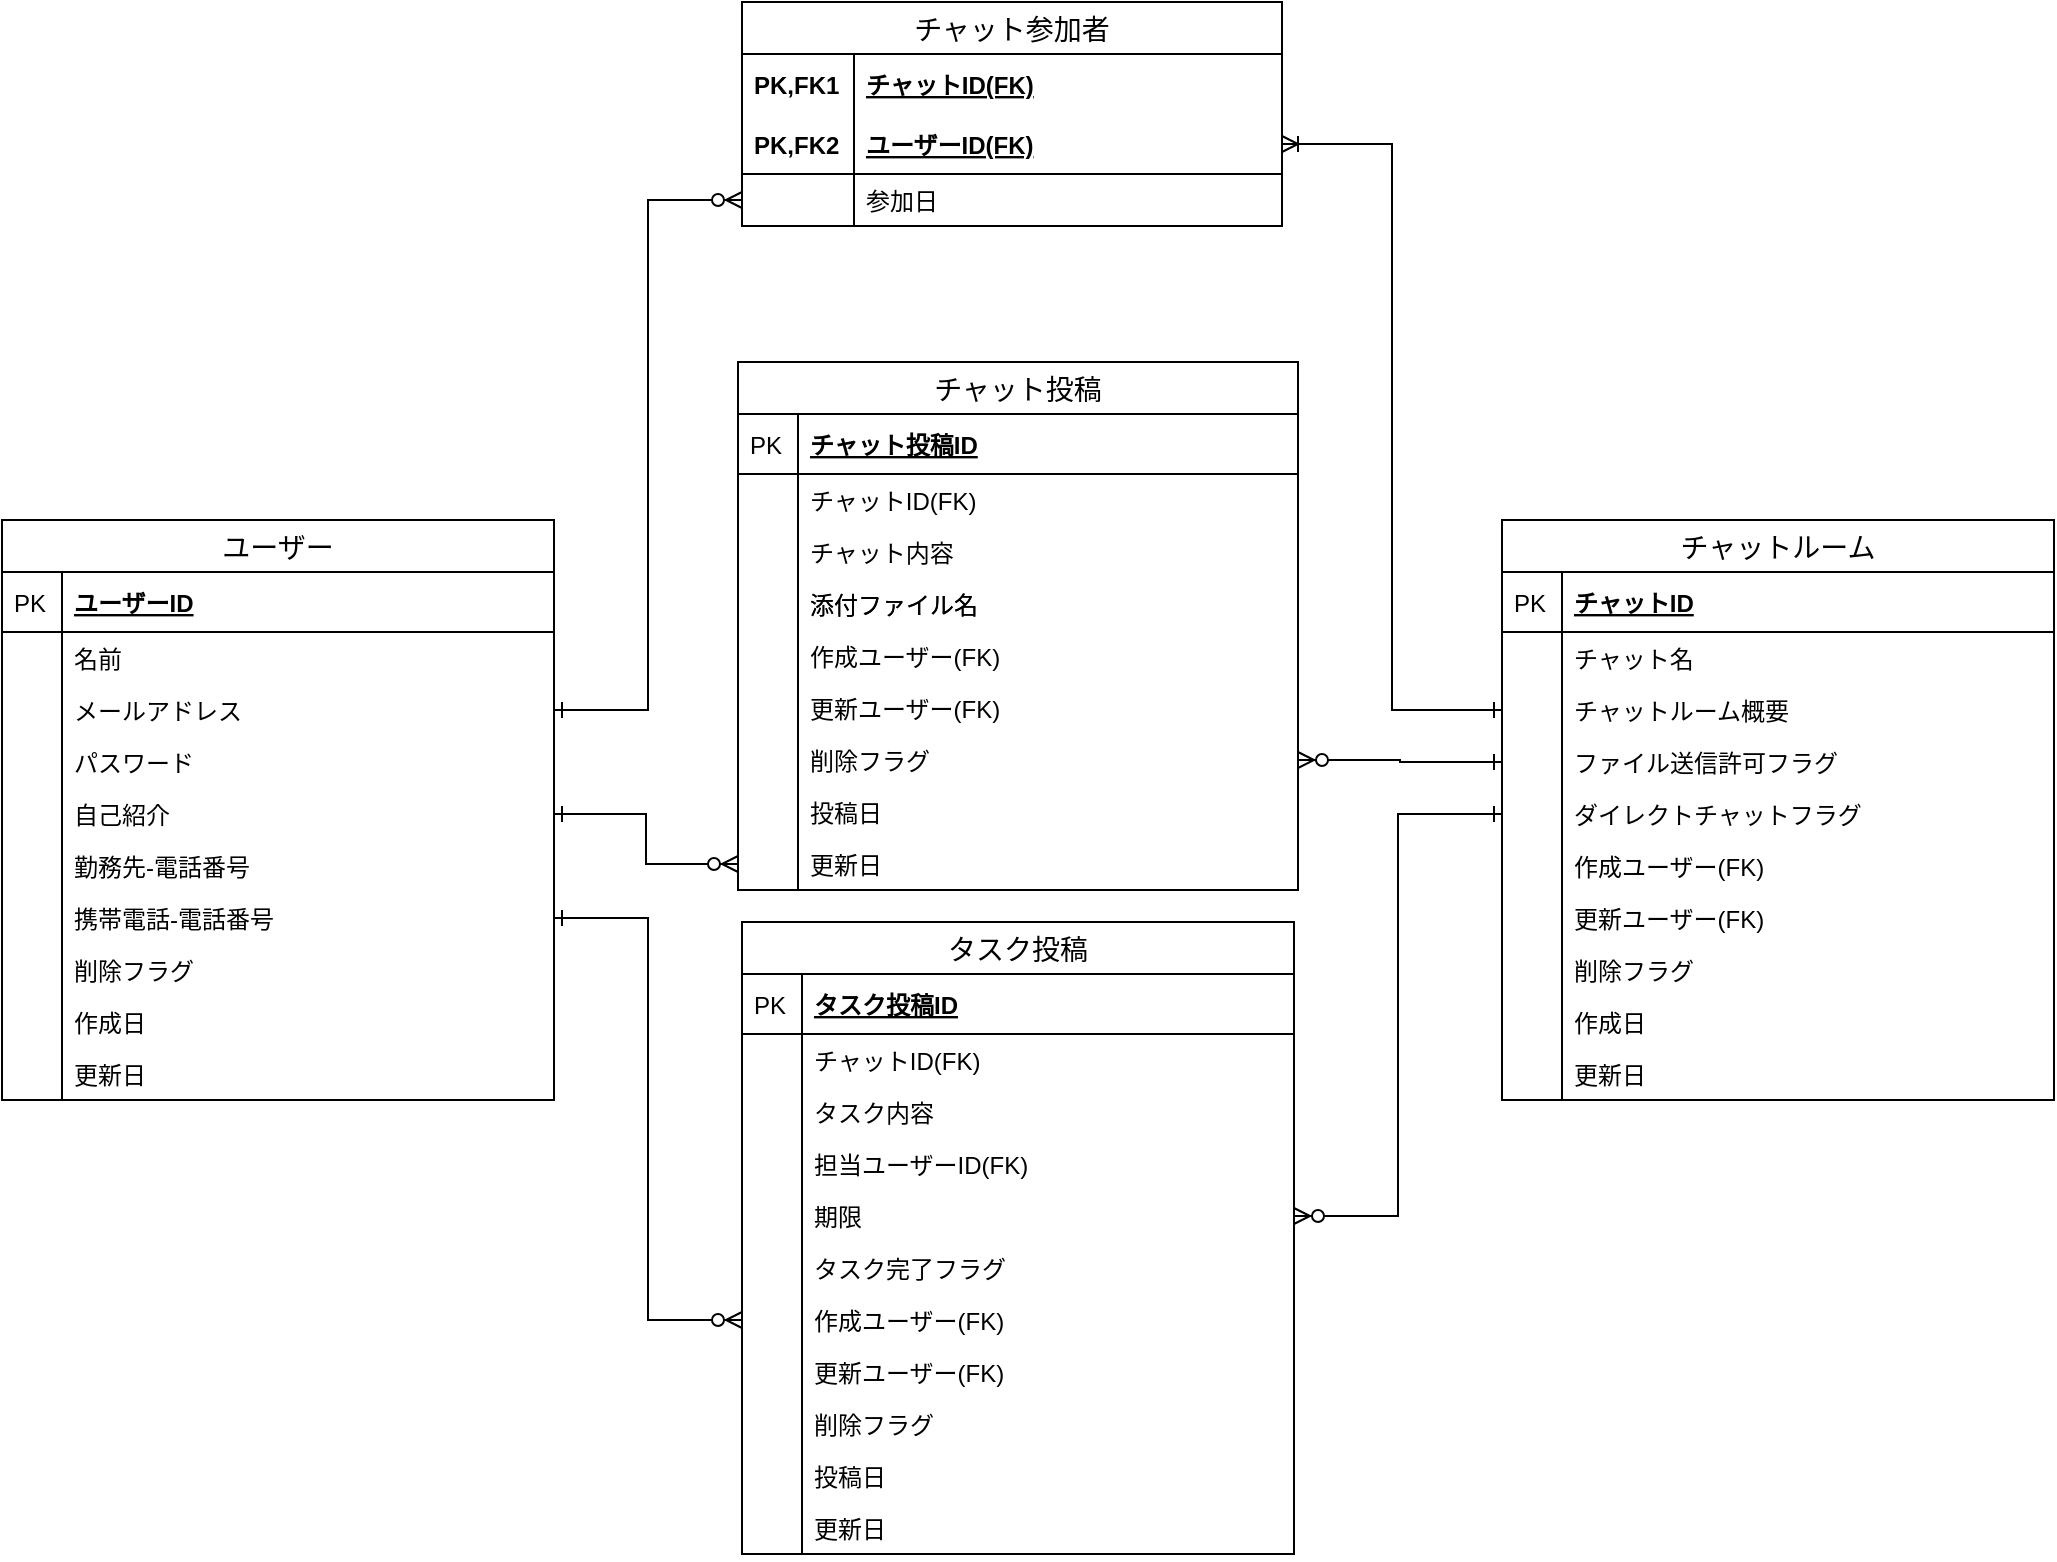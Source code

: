 <mxfile version="13.1.3">
    <diagram id="6hGFLwfOUW9BJ-s0fimq" name="Page-1">
        <mxGraphModel dx="760" dy="329" grid="1" gridSize="10" guides="1" tooltips="1" connect="1" arrows="1" fold="1" page="1" pageScale="1" pageWidth="1169" pageHeight="827" background="none" math="0" shadow="0">
            <root>
                <mxCell id="0"/>
                <mxCell id="1" style="" parent="0"/>
                <mxCell id="499" style="edgeStyle=orthogonalEdgeStyle;rounded=0;orthogonalLoop=1;jettySize=auto;html=1;exitX=0;exitY=0.5;exitDx=0;exitDy=0;entryX=1;entryY=0.5;entryDx=0;entryDy=0;startArrow=ERone;startFill=0;endArrow=ERzeroToMany;endFill=1;" edge="1" parent="1" source="443" target="428">
                    <mxGeometry relative="1" as="geometry"/>
                </mxCell>
                <mxCell id="361" value="名称未設定レイヤ" style="" parent="0"/>
                <mxCell id="362" value="ユーザー" style="swimlane;fontStyle=0;childLayout=stackLayout;horizontal=1;startSize=26;horizontalStack=0;resizeParent=1;resizeParentMax=0;resizeLast=0;collapsible=1;marginBottom=0;align=center;fontSize=14;" parent="361" vertex="1">
                    <mxGeometry x="70" y="269" width="276" height="290" as="geometry"/>
                </mxCell>
                <mxCell id="363" value="ユーザーID" style="shape=partialRectangle;top=0;left=0;right=0;bottom=1;align=left;verticalAlign=middle;fillColor=none;spacingLeft=34;spacingRight=4;overflow=hidden;rotatable=0;points=[[0,0.5],[1,0.5]];portConstraint=eastwest;dropTarget=0;fontStyle=5;fontSize=12;" parent="362" vertex="1">
                    <mxGeometry y="26" width="276" height="30" as="geometry"/>
                </mxCell>
                <mxCell id="364" value="PK" style="shape=partialRectangle;top=0;left=0;bottom=0;fillColor=none;align=left;verticalAlign=middle;spacingLeft=4;spacingRight=4;overflow=hidden;rotatable=0;points=[];portConstraint=eastwest;part=1;fontSize=12;" parent="363" vertex="1" connectable="0">
                    <mxGeometry width="30" height="30" as="geometry"/>
                </mxCell>
                <mxCell id="365" value="名前" style="shape=partialRectangle;top=0;left=0;right=0;bottom=0;align=left;verticalAlign=top;fillColor=none;spacingLeft=34;spacingRight=4;overflow=hidden;rotatable=0;points=[[0,0.5],[1,0.5]];portConstraint=eastwest;dropTarget=0;fontSize=12;" parent="362" vertex="1">
                    <mxGeometry y="56" width="276" height="26" as="geometry"/>
                </mxCell>
                <mxCell id="366" value="" style="shape=partialRectangle;top=0;left=0;bottom=0;fillColor=none;align=left;verticalAlign=top;spacingLeft=4;spacingRight=4;overflow=hidden;rotatable=0;points=[];portConstraint=eastwest;part=1;fontSize=12;" parent="365" vertex="1" connectable="0">
                    <mxGeometry width="30" height="26" as="geometry"/>
                </mxCell>
                <mxCell id="367" value="メールアドレス" style="shape=partialRectangle;top=0;left=0;right=0;bottom=0;align=left;verticalAlign=top;fillColor=none;spacingLeft=34;spacingRight=4;overflow=hidden;rotatable=0;points=[[0,0.5],[1,0.5]];portConstraint=eastwest;dropTarget=0;fontSize=12;" parent="362" vertex="1">
                    <mxGeometry y="82" width="276" height="26" as="geometry"/>
                </mxCell>
                <mxCell id="368" value="" style="shape=partialRectangle;top=0;left=0;bottom=0;fillColor=none;align=left;verticalAlign=top;spacingLeft=4;spacingRight=4;overflow=hidden;rotatable=0;points=[];portConstraint=eastwest;part=1;fontSize=12;" parent="367" vertex="1" connectable="0">
                    <mxGeometry width="30" height="26" as="geometry"/>
                </mxCell>
                <mxCell id="369" value="パスワード" style="shape=partialRectangle;top=0;left=0;right=0;bottom=0;align=left;verticalAlign=top;fillColor=none;spacingLeft=34;spacingRight=4;overflow=hidden;rotatable=0;points=[[0,0.5],[1,0.5]];portConstraint=eastwest;dropTarget=0;fontSize=12;" parent="362" vertex="1">
                    <mxGeometry y="108" width="276" height="26" as="geometry"/>
                </mxCell>
                <mxCell id="370" value="" style="shape=partialRectangle;top=0;left=0;bottom=0;fillColor=none;align=left;verticalAlign=top;spacingLeft=4;spacingRight=4;overflow=hidden;rotatable=0;points=[];portConstraint=eastwest;part=1;fontSize=12;" parent="369" vertex="1" connectable="0">
                    <mxGeometry width="30" height="26" as="geometry"/>
                </mxCell>
                <mxCell id="371" value="自己紹介" style="shape=partialRectangle;top=0;left=0;right=0;bottom=0;align=left;verticalAlign=top;fillColor=none;spacingLeft=34;spacingRight=4;overflow=hidden;rotatable=0;points=[[0,0.5],[1,0.5]];portConstraint=eastwest;dropTarget=0;fontSize=12;" parent="362" vertex="1">
                    <mxGeometry y="134" width="276" height="26" as="geometry"/>
                </mxCell>
                <mxCell id="372" value="" style="shape=partialRectangle;top=0;left=0;bottom=0;fillColor=none;align=left;verticalAlign=top;spacingLeft=4;spacingRight=4;overflow=hidden;rotatable=0;points=[];portConstraint=eastwest;part=1;fontSize=12;" parent="371" vertex="1" connectable="0">
                    <mxGeometry width="30" height="26" as="geometry"/>
                </mxCell>
                <mxCell id="373" value="勤務先-電話番号" style="shape=partialRectangle;top=0;left=0;right=0;bottom=0;align=left;verticalAlign=top;fillColor=none;spacingLeft=34;spacingRight=4;overflow=hidden;rotatable=0;points=[[0,0.5],[1,0.5]];portConstraint=eastwest;dropTarget=0;fontSize=12;" parent="362" vertex="1">
                    <mxGeometry y="160" width="276" height="26" as="geometry"/>
                </mxCell>
                <mxCell id="374" value="" style="shape=partialRectangle;top=0;left=0;bottom=0;fillColor=none;align=left;verticalAlign=top;spacingLeft=4;spacingRight=4;overflow=hidden;rotatable=0;points=[];portConstraint=eastwest;part=1;fontSize=12;" parent="373" vertex="1" connectable="0">
                    <mxGeometry width="30" height="26" as="geometry"/>
                </mxCell>
                <mxCell id="375" value="携帯電話-電話番号" style="shape=partialRectangle;top=0;left=0;right=0;bottom=0;align=left;verticalAlign=top;fillColor=none;spacingLeft=34;spacingRight=4;overflow=hidden;rotatable=0;points=[[0,0.5],[1,0.5]];portConstraint=eastwest;dropTarget=0;fontSize=12;" parent="362" vertex="1">
                    <mxGeometry y="186" width="276" height="26" as="geometry"/>
                </mxCell>
                <mxCell id="376" value="" style="shape=partialRectangle;top=0;left=0;bottom=0;fillColor=none;align=left;verticalAlign=top;spacingLeft=4;spacingRight=4;overflow=hidden;rotatable=0;points=[];portConstraint=eastwest;part=1;fontSize=12;" parent="375" vertex="1" connectable="0">
                    <mxGeometry width="30" height="26" as="geometry"/>
                </mxCell>
                <mxCell id="377" value="削除フラグ" style="shape=partialRectangle;top=0;left=0;right=0;bottom=0;align=left;verticalAlign=top;fillColor=none;spacingLeft=34;spacingRight=4;overflow=hidden;rotatable=0;points=[[0,0.5],[1,0.5]];portConstraint=eastwest;dropTarget=0;fontSize=12;" parent="362" vertex="1">
                    <mxGeometry y="212" width="276" height="26" as="geometry"/>
                </mxCell>
                <mxCell id="378" value="" style="shape=partialRectangle;top=0;left=0;bottom=0;fillColor=none;align=left;verticalAlign=top;spacingLeft=4;spacingRight=4;overflow=hidden;rotatable=0;points=[];portConstraint=eastwest;part=1;fontSize=12;" parent="377" vertex="1" connectable="0">
                    <mxGeometry width="30" height="26" as="geometry"/>
                </mxCell>
                <mxCell id="379" value="作成日" style="shape=partialRectangle;top=0;left=0;right=0;bottom=0;align=left;verticalAlign=top;fillColor=none;spacingLeft=34;spacingRight=4;overflow=hidden;rotatable=0;points=[[0,0.5],[1,0.5]];portConstraint=eastwest;dropTarget=0;fontSize=12;" parent="362" vertex="1">
                    <mxGeometry y="238" width="276" height="26" as="geometry"/>
                </mxCell>
                <mxCell id="380" value="" style="shape=partialRectangle;top=0;left=0;bottom=0;fillColor=none;align=left;verticalAlign=top;spacingLeft=4;spacingRight=4;overflow=hidden;rotatable=0;points=[];portConstraint=eastwest;part=1;fontSize=12;" parent="379" vertex="1" connectable="0">
                    <mxGeometry width="30" height="26" as="geometry"/>
                </mxCell>
                <mxCell id="381" value="更新日" style="shape=partialRectangle;top=0;left=0;right=0;bottom=0;align=left;verticalAlign=top;fillColor=none;spacingLeft=34;spacingRight=4;overflow=hidden;rotatable=0;points=[[0,0.5],[1,0.5]];portConstraint=eastwest;dropTarget=0;fontSize=12;" parent="362" vertex="1">
                    <mxGeometry y="264" width="276" height="26" as="geometry"/>
                </mxCell>
                <mxCell id="382" value="" style="shape=partialRectangle;top=0;left=0;bottom=0;fillColor=none;align=left;verticalAlign=top;spacingLeft=4;spacingRight=4;overflow=hidden;rotatable=0;points=[];portConstraint=eastwest;part=1;fontSize=12;" parent="381" vertex="1" connectable="0">
                    <mxGeometry width="30" height="26" as="geometry"/>
                </mxCell>
                <mxCell id="436" value="チャットルーム" style="swimlane;fontStyle=0;childLayout=stackLayout;horizontal=1;startSize=26;horizontalStack=0;resizeParent=1;resizeParentMax=0;resizeLast=0;collapsible=1;marginBottom=0;align=center;fontSize=14;" parent="361" vertex="1">
                    <mxGeometry x="820" y="269" width="276" height="290" as="geometry"/>
                </mxCell>
                <mxCell id="437" value="チャットID" style="shape=partialRectangle;top=0;left=0;right=0;bottom=1;align=left;verticalAlign=middle;fillColor=none;spacingLeft=34;spacingRight=4;overflow=hidden;rotatable=0;points=[[0,0.5],[1,0.5]];portConstraint=eastwest;dropTarget=0;fontStyle=5;fontSize=12;" parent="436" vertex="1">
                    <mxGeometry y="26" width="276" height="30" as="geometry"/>
                </mxCell>
                <mxCell id="438" value="PK" style="shape=partialRectangle;top=0;left=0;bottom=0;fillColor=none;align=left;verticalAlign=middle;spacingLeft=4;spacingRight=4;overflow=hidden;rotatable=0;points=[];portConstraint=eastwest;part=1;fontSize=12;" parent="437" vertex="1" connectable="0">
                    <mxGeometry width="30" height="30" as="geometry"/>
                </mxCell>
                <mxCell id="439" value="チャット名" style="shape=partialRectangle;top=0;left=0;right=0;bottom=0;align=left;verticalAlign=top;fillColor=none;spacingLeft=34;spacingRight=4;overflow=hidden;rotatable=0;points=[[0,0.5],[1,0.5]];portConstraint=eastwest;dropTarget=0;fontSize=12;" parent="436" vertex="1">
                    <mxGeometry y="56" width="276" height="26" as="geometry"/>
                </mxCell>
                <mxCell id="440" value="" style="shape=partialRectangle;top=0;left=0;bottom=0;fillColor=none;align=left;verticalAlign=top;spacingLeft=4;spacingRight=4;overflow=hidden;rotatable=0;points=[];portConstraint=eastwest;part=1;fontSize=12;" parent="439" vertex="1" connectable="0">
                    <mxGeometry width="30" height="26" as="geometry"/>
                </mxCell>
                <mxCell id="441" value="チャットルーム概要" style="shape=partialRectangle;top=0;left=0;right=0;bottom=0;align=left;verticalAlign=top;fillColor=none;spacingLeft=34;spacingRight=4;overflow=hidden;rotatable=0;points=[[0,0.5],[1,0.5]];portConstraint=eastwest;dropTarget=0;fontSize=12;" parent="436" vertex="1">
                    <mxGeometry y="82" width="276" height="26" as="geometry"/>
                </mxCell>
                <mxCell id="442" value="" style="shape=partialRectangle;top=0;left=0;bottom=0;fillColor=none;align=left;verticalAlign=top;spacingLeft=4;spacingRight=4;overflow=hidden;rotatable=0;points=[];portConstraint=eastwest;part=1;fontSize=12;" parent="441" vertex="1" connectable="0">
                    <mxGeometry width="30" height="26" as="geometry"/>
                </mxCell>
                <mxCell id="443" value="ファイル送信許可フラグ" style="shape=partialRectangle;top=0;left=0;right=0;bottom=0;align=left;verticalAlign=top;fillColor=none;spacingLeft=34;spacingRight=4;overflow=hidden;rotatable=0;points=[[0,0.5],[1,0.5]];portConstraint=eastwest;dropTarget=0;fontSize=12;" parent="436" vertex="1">
                    <mxGeometry y="108" width="276" height="26" as="geometry"/>
                </mxCell>
                <mxCell id="444" value="" style="shape=partialRectangle;top=0;left=0;bottom=0;fillColor=none;align=left;verticalAlign=top;spacingLeft=4;spacingRight=4;overflow=hidden;rotatable=0;points=[];portConstraint=eastwest;part=1;fontSize=12;" parent="443" vertex="1" connectable="0">
                    <mxGeometry width="30" height="26" as="geometry"/>
                </mxCell>
                <mxCell id="445" value="ダイレクトチャットフラグ" style="shape=partialRectangle;top=0;left=0;right=0;bottom=0;align=left;verticalAlign=top;fillColor=none;spacingLeft=34;spacingRight=4;overflow=hidden;rotatable=0;points=[[0,0.5],[1,0.5]];portConstraint=eastwest;dropTarget=0;fontSize=12;" parent="436" vertex="1">
                    <mxGeometry y="134" width="276" height="26" as="geometry"/>
                </mxCell>
                <mxCell id="446" value="" style="shape=partialRectangle;top=0;left=0;bottom=0;fillColor=none;align=left;verticalAlign=top;spacingLeft=4;spacingRight=4;overflow=hidden;rotatable=0;points=[];portConstraint=eastwest;part=1;fontSize=12;" parent="445" vertex="1" connectable="0">
                    <mxGeometry width="30" height="26" as="geometry"/>
                </mxCell>
                <mxCell id="447" value="作成ユーザー(FK)" style="shape=partialRectangle;top=0;left=0;right=0;bottom=0;align=left;verticalAlign=top;fillColor=none;spacingLeft=34;spacingRight=4;overflow=hidden;rotatable=0;points=[[0,0.5],[1,0.5]];portConstraint=eastwest;dropTarget=0;fontSize=12;" parent="436" vertex="1">
                    <mxGeometry y="160" width="276" height="26" as="geometry"/>
                </mxCell>
                <mxCell id="448" value="" style="shape=partialRectangle;top=0;left=0;bottom=0;fillColor=none;align=left;verticalAlign=top;spacingLeft=4;spacingRight=4;overflow=hidden;rotatable=0;points=[];portConstraint=eastwest;part=1;fontSize=12;" parent="447" vertex="1" connectable="0">
                    <mxGeometry width="30" height="26" as="geometry"/>
                </mxCell>
                <mxCell id="451" value="更新ユーザー(FK)" style="shape=partialRectangle;top=0;left=0;right=0;bottom=0;align=left;verticalAlign=top;fillColor=none;spacingLeft=34;spacingRight=4;overflow=hidden;rotatable=0;points=[[0,0.5],[1,0.5]];portConstraint=eastwest;dropTarget=0;fontSize=12;" parent="436" vertex="1">
                    <mxGeometry y="186" width="276" height="26" as="geometry"/>
                </mxCell>
                <mxCell id="452" value="" style="shape=partialRectangle;top=0;left=0;bottom=0;fillColor=none;align=left;verticalAlign=top;spacingLeft=4;spacingRight=4;overflow=hidden;rotatable=0;points=[];portConstraint=eastwest;part=1;fontSize=12;" parent="451" vertex="1" connectable="0">
                    <mxGeometry width="30" height="26" as="geometry"/>
                </mxCell>
                <mxCell id="453" value="削除フラグ" style="shape=partialRectangle;top=0;left=0;right=0;bottom=0;align=left;verticalAlign=top;fillColor=none;spacingLeft=34;spacingRight=4;overflow=hidden;rotatable=0;points=[[0,0.5],[1,0.5]];portConstraint=eastwest;dropTarget=0;fontSize=12;" parent="436" vertex="1">
                    <mxGeometry y="212" width="276" height="26" as="geometry"/>
                </mxCell>
                <mxCell id="454" value="" style="shape=partialRectangle;top=0;left=0;bottom=0;fillColor=none;align=left;verticalAlign=top;spacingLeft=4;spacingRight=4;overflow=hidden;rotatable=0;points=[];portConstraint=eastwest;part=1;fontSize=12;" parent="453" vertex="1" connectable="0">
                    <mxGeometry width="30" height="26" as="geometry"/>
                </mxCell>
                <mxCell id="455" value="作成日" style="shape=partialRectangle;top=0;left=0;right=0;bottom=0;align=left;verticalAlign=top;fillColor=none;spacingLeft=34;spacingRight=4;overflow=hidden;rotatable=0;points=[[0,0.5],[1,0.5]];portConstraint=eastwest;dropTarget=0;fontSize=12;" parent="436" vertex="1">
                    <mxGeometry y="238" width="276" height="26" as="geometry"/>
                </mxCell>
                <mxCell id="456" value="" style="shape=partialRectangle;top=0;left=0;bottom=0;fillColor=none;align=left;verticalAlign=top;spacingLeft=4;spacingRight=4;overflow=hidden;rotatable=0;points=[];portConstraint=eastwest;part=1;fontSize=12;" parent="455" vertex="1" connectable="0">
                    <mxGeometry width="30" height="26" as="geometry"/>
                </mxCell>
                <mxCell id="457" value="更新日" style="shape=partialRectangle;top=0;left=0;right=0;bottom=0;align=left;verticalAlign=top;fillColor=none;spacingLeft=34;spacingRight=4;overflow=hidden;rotatable=0;points=[[0,0.5],[1,0.5]];portConstraint=eastwest;dropTarget=0;fontSize=12;" parent="436" vertex="1">
                    <mxGeometry y="264" width="276" height="26" as="geometry"/>
                </mxCell>
                <mxCell id="458" value="" style="shape=partialRectangle;top=0;left=0;bottom=0;fillColor=none;align=left;verticalAlign=top;spacingLeft=4;spacingRight=4;overflow=hidden;rotatable=0;points=[];portConstraint=eastwest;part=1;fontSize=12;" parent="457" vertex="1" connectable="0">
                    <mxGeometry width="30" height="26" as="geometry"/>
                </mxCell>
                <mxCell id="417" value="チャット投稿" style="swimlane;fontStyle=0;childLayout=stackLayout;horizontal=1;startSize=26;horizontalStack=0;resizeParent=1;resizeParentMax=0;resizeLast=0;collapsible=1;marginBottom=0;align=center;fontSize=14;" parent="361" vertex="1">
                    <mxGeometry x="438" y="190" width="280" height="264" as="geometry"/>
                </mxCell>
                <mxCell id="418" value="チャット投稿ID" style="shape=partialRectangle;top=0;left=0;right=0;bottom=1;align=left;verticalAlign=middle;fillColor=none;spacingLeft=34;spacingRight=4;overflow=hidden;rotatable=0;points=[[0,0.5],[1,0.5]];portConstraint=eastwest;dropTarget=0;fontStyle=5;fontSize=12;" parent="417" vertex="1">
                    <mxGeometry y="26" width="280" height="30" as="geometry"/>
                </mxCell>
                <mxCell id="419" value="PK" style="shape=partialRectangle;top=0;left=0;bottom=0;fillColor=none;align=left;verticalAlign=middle;spacingLeft=4;spacingRight=4;overflow=hidden;rotatable=0;points=[];portConstraint=eastwest;part=1;fontSize=12;" parent="418" vertex="1" connectable="0">
                    <mxGeometry width="30" height="30" as="geometry"/>
                </mxCell>
                <mxCell id="420" value="チャットID(FK)" style="shape=partialRectangle;top=0;left=0;right=0;bottom=0;align=left;verticalAlign=top;fillColor=none;spacingLeft=34;spacingRight=4;overflow=hidden;rotatable=0;points=[[0,0.5],[1,0.5]];portConstraint=eastwest;dropTarget=0;fontSize=12;" parent="417" vertex="1">
                    <mxGeometry y="56" width="280" height="26" as="geometry"/>
                </mxCell>
                <mxCell id="421" value="" style="shape=partialRectangle;top=0;left=0;bottom=0;fillColor=none;align=left;verticalAlign=top;spacingLeft=4;spacingRight=4;overflow=hidden;rotatable=0;points=[];portConstraint=eastwest;part=1;fontSize=12;" parent="420" vertex="1" connectable="0">
                    <mxGeometry width="30" height="26" as="geometry"/>
                </mxCell>
                <mxCell id="422" value="チャット内容" style="shape=partialRectangle;top=0;left=0;right=0;bottom=0;align=left;verticalAlign=top;fillColor=none;spacingLeft=34;spacingRight=4;overflow=hidden;rotatable=0;points=[[0,0.5],[1,0.5]];portConstraint=eastwest;dropTarget=0;fontSize=12;" parent="417" vertex="1">
                    <mxGeometry y="82" width="280" height="26" as="geometry"/>
                </mxCell>
                <mxCell id="423" value="" style="shape=partialRectangle;top=0;left=0;bottom=0;fillColor=none;align=left;verticalAlign=top;spacingLeft=4;spacingRight=4;overflow=hidden;rotatable=0;points=[];portConstraint=eastwest;part=1;fontSize=12;" parent="422" vertex="1" connectable="0">
                    <mxGeometry width="30" height="26" as="geometry"/>
                </mxCell>
                <mxCell id="500" value="添付ファイル名" style="shape=partialRectangle;top=0;left=0;right=0;bottom=0;align=left;verticalAlign=top;fillColor=none;spacingLeft=34;spacingRight=4;overflow=hidden;rotatable=0;points=[[0,0.5],[1,0.5]];portConstraint=eastwest;dropTarget=0;fontSize=12;" vertex="1" parent="417">
                    <mxGeometry y="108" width="280" height="26" as="geometry"/>
                </mxCell>
                <mxCell id="501" value="" style="shape=partialRectangle;top=0;left=0;bottom=0;fillColor=none;align=left;verticalAlign=top;spacingLeft=4;spacingRight=4;overflow=hidden;rotatable=0;points=[];portConstraint=eastwest;part=1;fontSize=12;" vertex="1" connectable="0" parent="500">
                    <mxGeometry width="30" height="26" as="geometry"/>
                </mxCell>
                <mxCell id="481" value="添付ファイル名" style="shape=partialRectangle;top=0;left=0;right=0;bottom=0;align=left;verticalAlign=top;fillColor=none;spacingLeft=34;spacingRight=4;overflow=hidden;rotatable=0;points=[[0,0.5],[1,0.5]];portConstraint=eastwest;dropTarget=0;fontSize=12;" vertex="1" parent="417">
                    <mxGeometry y="108" width="280" height="26" as="geometry"/>
                </mxCell>
                <mxCell id="482" value="" style="shape=partialRectangle;top=0;left=0;bottom=0;fillColor=none;align=left;verticalAlign=top;spacingLeft=4;spacingRight=4;overflow=hidden;rotatable=0;points=[];portConstraint=eastwest;part=1;fontSize=12;" connectable="0" vertex="1" parent="481">
                    <mxGeometry width="30" height="26" as="geometry"/>
                </mxCell>
                <mxCell id="424" value="作成ユーザー(FK)" style="shape=partialRectangle;top=0;left=0;right=0;bottom=0;align=left;verticalAlign=top;fillColor=none;spacingLeft=34;spacingRight=4;overflow=hidden;rotatable=0;points=[[0,0.5],[1,0.5]];portConstraint=eastwest;dropTarget=0;fontSize=12;" parent="417" vertex="1">
                    <mxGeometry y="134" width="280" height="26" as="geometry"/>
                </mxCell>
                <mxCell id="425" value="" style="shape=partialRectangle;top=0;left=0;bottom=0;fillColor=none;align=left;verticalAlign=top;spacingLeft=4;spacingRight=4;overflow=hidden;rotatable=0;points=[];portConstraint=eastwest;part=1;fontSize=12;" parent="424" vertex="1" connectable="0">
                    <mxGeometry width="30" height="26" as="geometry"/>
                </mxCell>
                <mxCell id="426" value="更新ユーザー(FK)" style="shape=partialRectangle;top=0;left=0;right=0;bottom=0;align=left;verticalAlign=top;fillColor=none;spacingLeft=34;spacingRight=4;overflow=hidden;rotatable=0;points=[[0,0.5],[1,0.5]];portConstraint=eastwest;dropTarget=0;fontSize=12;" parent="417" vertex="1">
                    <mxGeometry y="160" width="280" height="26" as="geometry"/>
                </mxCell>
                <mxCell id="427" value="" style="shape=partialRectangle;top=0;left=0;bottom=0;fillColor=none;align=left;verticalAlign=top;spacingLeft=4;spacingRight=4;overflow=hidden;rotatable=0;points=[];portConstraint=eastwest;part=1;fontSize=12;" parent="426" vertex="1" connectable="0">
                    <mxGeometry width="30" height="26" as="geometry"/>
                </mxCell>
                <mxCell id="428" value="削除フラグ" style="shape=partialRectangle;top=0;left=0;right=0;bottom=0;align=left;verticalAlign=top;fillColor=none;spacingLeft=34;spacingRight=4;overflow=hidden;rotatable=0;points=[[0,0.5],[1,0.5]];portConstraint=eastwest;dropTarget=0;fontSize=12;" parent="417" vertex="1">
                    <mxGeometry y="186" width="280" height="26" as="geometry"/>
                </mxCell>
                <mxCell id="429" value="" style="shape=partialRectangle;top=0;left=0;bottom=0;fillColor=none;align=left;verticalAlign=top;spacingLeft=4;spacingRight=4;overflow=hidden;rotatable=0;points=[];portConstraint=eastwest;part=1;fontSize=12;" parent="428" vertex="1" connectable="0">
                    <mxGeometry width="30" height="26" as="geometry"/>
                </mxCell>
                <mxCell id="430" value="投稿日" style="shape=partialRectangle;top=0;left=0;right=0;bottom=0;align=left;verticalAlign=top;fillColor=none;spacingLeft=34;spacingRight=4;overflow=hidden;rotatable=0;points=[[0,0.5],[1,0.5]];portConstraint=eastwest;dropTarget=0;fontSize=12;" parent="417" vertex="1">
                    <mxGeometry y="212" width="280" height="26" as="geometry"/>
                </mxCell>
                <mxCell id="431" value="" style="shape=partialRectangle;top=0;left=0;bottom=0;fillColor=none;align=left;verticalAlign=top;spacingLeft=4;spacingRight=4;overflow=hidden;rotatable=0;points=[];portConstraint=eastwest;part=1;fontSize=12;" parent="430" vertex="1" connectable="0">
                    <mxGeometry width="30" height="26" as="geometry"/>
                </mxCell>
                <mxCell id="432" value="更新日" style="shape=partialRectangle;top=0;left=0;right=0;bottom=0;align=left;verticalAlign=top;fillColor=none;spacingLeft=34;spacingRight=4;overflow=hidden;rotatable=0;points=[[0,0.5],[1,0.5]];portConstraint=eastwest;dropTarget=0;fontSize=12;" parent="417" vertex="1">
                    <mxGeometry y="238" width="280" height="26" as="geometry"/>
                </mxCell>
                <mxCell id="433" value="" style="shape=partialRectangle;top=0;left=0;bottom=0;fillColor=none;align=left;verticalAlign=top;spacingLeft=4;spacingRight=4;overflow=hidden;rotatable=0;points=[];portConstraint=eastwest;part=1;fontSize=12;" parent="432" vertex="1" connectable="0">
                    <mxGeometry width="30" height="26" as="geometry"/>
                </mxCell>
                <mxCell id="394" value="タスク投稿" style="swimlane;fontStyle=0;childLayout=stackLayout;horizontal=1;startSize=26;horizontalStack=0;resizeParent=1;resizeParentMax=0;resizeLast=0;collapsible=1;marginBottom=0;align=center;fontSize=14;" parent="361" vertex="1">
                    <mxGeometry x="440" y="470" width="276" height="316" as="geometry"/>
                </mxCell>
                <mxCell id="395" value="タスク投稿ID" style="shape=partialRectangle;top=0;left=0;right=0;bottom=1;align=left;verticalAlign=middle;fillColor=none;spacingLeft=34;spacingRight=4;overflow=hidden;rotatable=0;points=[[0,0.5],[1,0.5]];portConstraint=eastwest;dropTarget=0;fontStyle=5;fontSize=12;" parent="394" vertex="1">
                    <mxGeometry y="26" width="276" height="30" as="geometry"/>
                </mxCell>
                <mxCell id="396" value="PK" style="shape=partialRectangle;top=0;left=0;bottom=0;fillColor=none;align=left;verticalAlign=middle;spacingLeft=4;spacingRight=4;overflow=hidden;rotatable=0;points=[];portConstraint=eastwest;part=1;fontSize=12;" parent="395" vertex="1" connectable="0">
                    <mxGeometry width="30" height="30" as="geometry"/>
                </mxCell>
                <mxCell id="397" value="チャットID(FK)" style="shape=partialRectangle;top=0;left=0;right=0;bottom=0;align=left;verticalAlign=top;fillColor=none;spacingLeft=34;spacingRight=4;overflow=hidden;rotatable=0;points=[[0,0.5],[1,0.5]];portConstraint=eastwest;dropTarget=0;fontSize=12;" parent="394" vertex="1">
                    <mxGeometry y="56" width="276" height="26" as="geometry"/>
                </mxCell>
                <mxCell id="398" value="" style="shape=partialRectangle;top=0;left=0;bottom=0;fillColor=none;align=left;verticalAlign=top;spacingLeft=4;spacingRight=4;overflow=hidden;rotatable=0;points=[];portConstraint=eastwest;part=1;fontSize=12;" parent="397" vertex="1" connectable="0">
                    <mxGeometry width="30" height="26" as="geometry"/>
                </mxCell>
                <mxCell id="399" value="タスク内容" style="shape=partialRectangle;top=0;left=0;right=0;bottom=0;align=left;verticalAlign=top;fillColor=none;spacingLeft=34;spacingRight=4;overflow=hidden;rotatable=0;points=[[0,0.5],[1,0.5]];portConstraint=eastwest;dropTarget=0;fontSize=12;" parent="394" vertex="1">
                    <mxGeometry y="82" width="276" height="26" as="geometry"/>
                </mxCell>
                <mxCell id="400" value="" style="shape=partialRectangle;top=0;left=0;bottom=0;fillColor=none;align=left;verticalAlign=top;spacingLeft=4;spacingRight=4;overflow=hidden;rotatable=0;points=[];portConstraint=eastwest;part=1;fontSize=12;" parent="399" vertex="1" connectable="0">
                    <mxGeometry width="30" height="26" as="geometry"/>
                </mxCell>
                <mxCell id="401" value="担当ユーザーID(FK)" style="shape=partialRectangle;top=0;left=0;right=0;bottom=0;align=left;verticalAlign=top;fillColor=none;spacingLeft=34;spacingRight=4;overflow=hidden;rotatable=0;points=[[0,0.5],[1,0.5]];portConstraint=eastwest;dropTarget=0;fontSize=12;" parent="394" vertex="1">
                    <mxGeometry y="108" width="276" height="26" as="geometry"/>
                </mxCell>
                <mxCell id="402" value="" style="shape=partialRectangle;top=0;left=0;bottom=0;fillColor=none;align=left;verticalAlign=top;spacingLeft=4;spacingRight=4;overflow=hidden;rotatable=0;points=[];portConstraint=eastwest;part=1;fontSize=12;" parent="401" vertex="1" connectable="0">
                    <mxGeometry width="30" height="26" as="geometry"/>
                </mxCell>
                <mxCell id="403" value="期限" style="shape=partialRectangle;top=0;left=0;right=0;bottom=0;align=left;verticalAlign=top;fillColor=none;spacingLeft=34;spacingRight=4;overflow=hidden;rotatable=0;points=[[0,0.5],[1,0.5]];portConstraint=eastwest;dropTarget=0;fontSize=12;" parent="394" vertex="1">
                    <mxGeometry y="134" width="276" height="26" as="geometry"/>
                </mxCell>
                <mxCell id="404" value="" style="shape=partialRectangle;top=0;left=0;bottom=0;fillColor=none;align=left;verticalAlign=top;spacingLeft=4;spacingRight=4;overflow=hidden;rotatable=0;points=[];portConstraint=eastwest;part=1;fontSize=12;" parent="403" vertex="1" connectable="0">
                    <mxGeometry width="30" height="26" as="geometry"/>
                </mxCell>
                <mxCell id="405" value="タスク完了フラグ" style="shape=partialRectangle;top=0;left=0;right=0;bottom=0;align=left;verticalAlign=top;fillColor=none;spacingLeft=34;spacingRight=4;overflow=hidden;rotatable=0;points=[[0,0.5],[1,0.5]];portConstraint=eastwest;dropTarget=0;fontSize=12;" parent="394" vertex="1">
                    <mxGeometry y="160" width="276" height="26" as="geometry"/>
                </mxCell>
                <mxCell id="406" value="" style="shape=partialRectangle;top=0;left=0;bottom=0;fillColor=none;align=left;verticalAlign=top;spacingLeft=4;spacingRight=4;overflow=hidden;rotatable=0;points=[];portConstraint=eastwest;part=1;fontSize=12;" parent="405" vertex="1" connectable="0">
                    <mxGeometry width="30" height="26" as="geometry"/>
                </mxCell>
                <mxCell id="407" value="作成ユーザー(FK)" style="shape=partialRectangle;top=0;left=0;right=0;bottom=0;align=left;verticalAlign=top;fillColor=none;spacingLeft=34;spacingRight=4;overflow=hidden;rotatable=0;points=[[0,0.5],[1,0.5]];portConstraint=eastwest;dropTarget=0;fontSize=12;" parent="394" vertex="1">
                    <mxGeometry y="186" width="276" height="26" as="geometry"/>
                </mxCell>
                <mxCell id="408" value="" style="shape=partialRectangle;top=0;left=0;bottom=0;fillColor=none;align=left;verticalAlign=top;spacingLeft=4;spacingRight=4;overflow=hidden;rotatable=0;points=[];portConstraint=eastwest;part=1;fontSize=12;" parent="407" vertex="1" connectable="0">
                    <mxGeometry width="30" height="26" as="geometry"/>
                </mxCell>
                <mxCell id="409" value="更新ユーザー(FK)" style="shape=partialRectangle;top=0;left=0;right=0;bottom=0;align=left;verticalAlign=top;fillColor=none;spacingLeft=34;spacingRight=4;overflow=hidden;rotatable=0;points=[[0,0.5],[1,0.5]];portConstraint=eastwest;dropTarget=0;fontSize=12;" parent="394" vertex="1">
                    <mxGeometry y="212" width="276" height="26" as="geometry"/>
                </mxCell>
                <mxCell id="410" value="" style="shape=partialRectangle;top=0;left=0;bottom=0;fillColor=none;align=left;verticalAlign=top;spacingLeft=4;spacingRight=4;overflow=hidden;rotatable=0;points=[];portConstraint=eastwest;part=1;fontSize=12;" parent="409" vertex="1" connectable="0">
                    <mxGeometry width="30" height="26" as="geometry"/>
                </mxCell>
                <mxCell id="415" value="削除フラグ" style="shape=partialRectangle;top=0;left=0;right=0;bottom=0;align=left;verticalAlign=top;fillColor=none;spacingLeft=34;spacingRight=4;overflow=hidden;rotatable=0;points=[[0,0.5],[1,0.5]];portConstraint=eastwest;dropTarget=0;fontSize=12;" parent="394" vertex="1">
                    <mxGeometry y="238" width="276" height="26" as="geometry"/>
                </mxCell>
                <mxCell id="416" value="" style="shape=partialRectangle;top=0;left=0;bottom=0;fillColor=none;align=left;verticalAlign=top;spacingLeft=4;spacingRight=4;overflow=hidden;rotatable=0;points=[];portConstraint=eastwest;part=1;fontSize=12;" parent="415" vertex="1" connectable="0">
                    <mxGeometry width="30" height="26" as="geometry"/>
                </mxCell>
                <mxCell id="411" value="投稿日" style="shape=partialRectangle;top=0;left=0;right=0;bottom=0;align=left;verticalAlign=top;fillColor=none;spacingLeft=34;spacingRight=4;overflow=hidden;rotatable=0;points=[[0,0.5],[1,0.5]];portConstraint=eastwest;dropTarget=0;fontSize=12;" parent="394" vertex="1">
                    <mxGeometry y="264" width="276" height="26" as="geometry"/>
                </mxCell>
                <mxCell id="412" value="" style="shape=partialRectangle;top=0;left=0;bottom=0;fillColor=none;align=left;verticalAlign=top;spacingLeft=4;spacingRight=4;overflow=hidden;rotatable=0;points=[];portConstraint=eastwest;part=1;fontSize=12;" parent="411" vertex="1" connectable="0">
                    <mxGeometry width="30" height="26" as="geometry"/>
                </mxCell>
                <mxCell id="413" value="更新日" style="shape=partialRectangle;top=0;left=0;right=0;bottom=0;align=left;verticalAlign=top;fillColor=none;spacingLeft=34;spacingRight=4;overflow=hidden;rotatable=0;points=[[0,0.5],[1,0.5]];portConstraint=eastwest;dropTarget=0;fontSize=12;" parent="394" vertex="1">
                    <mxGeometry y="290" width="276" height="26" as="geometry"/>
                </mxCell>
                <mxCell id="414" value="" style="shape=partialRectangle;top=0;left=0;bottom=0;fillColor=none;align=left;verticalAlign=top;spacingLeft=4;spacingRight=4;overflow=hidden;rotatable=0;points=[];portConstraint=eastwest;part=1;fontSize=12;" parent="413" vertex="1" connectable="0">
                    <mxGeometry width="30" height="26" as="geometry"/>
                </mxCell>
                <mxCell id="466" style="edgeStyle=orthogonalEdgeStyle;rounded=0;orthogonalLoop=1;jettySize=auto;html=1;exitX=1;exitY=0.5;exitDx=0;exitDy=0;entryX=0;entryY=0.5;entryDx=0;entryDy=0;startArrow=ERone;startFill=0;endArrow=ERzeroToMany;endFill=1;fontSize=7;" parent="361" source="367" target="521" edge="1">
                    <mxGeometry relative="1" as="geometry">
                        <mxPoint x="440" y="109" as="targetPoint"/>
                    </mxGeometry>
                </mxCell>
                <mxCell id="469" style="edgeStyle=orthogonalEdgeStyle;rounded=0;orthogonalLoop=1;jettySize=auto;html=1;exitX=1;exitY=0.5;exitDx=0;exitDy=0;entryX=0;entryY=0.5;entryDx=0;entryDy=0;startArrow=ERone;startFill=0;endArrow=ERzeroToMany;endFill=1;fontSize=7;" parent="361" source="371" target="432" edge="1">
                    <mxGeometry relative="1" as="geometry">
                        <Array as="points">
                            <mxPoint x="392" y="416"/>
                        </Array>
                    </mxGeometry>
                </mxCell>
                <mxCell id="472" style="edgeStyle=orthogonalEdgeStyle;rounded=0;orthogonalLoop=1;jettySize=auto;html=1;exitX=1;exitY=0.5;exitDx=0;exitDy=0;entryX=0;entryY=0.5;entryDx=0;entryDy=0;startArrow=ERone;startFill=0;endArrow=ERzeroToMany;endFill=1;fontSize=7;" parent="361" source="375" target="407" edge="1">
                    <mxGeometry relative="1" as="geometry"/>
                </mxCell>
                <mxCell id="478" style="edgeStyle=orthogonalEdgeStyle;rounded=0;orthogonalLoop=1;jettySize=auto;html=1;exitX=0;exitY=0.5;exitDx=0;exitDy=0;entryX=1;entryY=0.5;entryDx=0;entryDy=0;startArrow=ERone;startFill=0;endArrow=ERoneToMany;endFill=0;fontSize=7;movable=1;resizable=1;rotatable=1;deletable=1;editable=1;connectable=1;" parent="361" source="441" target="519" edge="1">
                    <mxGeometry relative="1" as="geometry">
                        <mxPoint x="710" y="109" as="targetPoint"/>
                    </mxGeometry>
                </mxCell>
                <mxCell id="479" style="edgeStyle=orthogonalEdgeStyle;rounded=0;orthogonalLoop=1;jettySize=auto;html=1;exitX=0;exitY=0.5;exitDx=0;exitDy=0;entryX=1;entryY=0.5;entryDx=0;entryDy=0;startArrow=ERone;startFill=0;endArrow=ERzeroToMany;endFill=1;fontSize=7;" parent="361" source="445" target="403" edge="1">
                    <mxGeometry relative="1" as="geometry"/>
                </mxCell>
                <mxCell id="516" value="チャット参加者" style="swimlane;fontStyle=0;childLayout=stackLayout;horizontal=1;startSize=26;horizontalStack=0;resizeParent=1;resizeParentMax=0;resizeLast=0;collapsible=1;marginBottom=0;align=center;fontSize=14;" vertex="1" parent="361">
                    <mxGeometry x="440" y="10" width="270" height="112" as="geometry"/>
                </mxCell>
                <mxCell id="517" value="チャットID(FK)" style="shape=partialRectangle;top=0;left=0;right=0;bottom=0;align=left;verticalAlign=middle;fillColor=none;spacingLeft=60;spacingRight=4;overflow=hidden;rotatable=0;points=[[0,0.5],[1,0.5]];portConstraint=eastwest;dropTarget=0;fontStyle=5;fontSize=12;" vertex="1" parent="516">
                    <mxGeometry y="26" width="270" height="30" as="geometry"/>
                </mxCell>
                <mxCell id="518" value="PK,FK1" style="shape=partialRectangle;fontStyle=1;top=0;left=0;bottom=0;fillColor=none;align=left;verticalAlign=middle;spacingLeft=4;spacingRight=4;overflow=hidden;rotatable=0;points=[];portConstraint=eastwest;part=1;fontSize=12;" vertex="1" connectable="0" parent="517">
                    <mxGeometry width="56" height="30" as="geometry"/>
                </mxCell>
                <mxCell id="519" value="ユーザーID(FK)" style="shape=partialRectangle;top=0;left=0;right=0;bottom=1;align=left;verticalAlign=middle;fillColor=none;spacingLeft=60;spacingRight=4;overflow=hidden;rotatable=0;points=[[0,0.5],[1,0.5]];portConstraint=eastwest;dropTarget=0;fontStyle=5;fontSize=12;" vertex="1" parent="516">
                    <mxGeometry y="56" width="270" height="30" as="geometry"/>
                </mxCell>
                <mxCell id="520" value="PK,FK2" style="shape=partialRectangle;fontStyle=1;top=0;left=0;bottom=0;fillColor=none;align=left;verticalAlign=middle;spacingLeft=4;spacingRight=4;overflow=hidden;rotatable=0;points=[];portConstraint=eastwest;part=1;fontSize=12;" vertex="1" connectable="0" parent="519">
                    <mxGeometry width="56" height="30" as="geometry"/>
                </mxCell>
                <mxCell id="521" value="参加日" style="shape=partialRectangle;top=0;left=0;right=0;bottom=0;align=left;verticalAlign=top;fillColor=none;spacingLeft=60;spacingRight=4;overflow=hidden;rotatable=0;points=[[0,0.5],[1,0.5]];portConstraint=eastwest;dropTarget=0;fontSize=12;" vertex="1" parent="516">
                    <mxGeometry y="86" width="270" height="26" as="geometry"/>
                </mxCell>
                <mxCell id="522" value="" style="shape=partialRectangle;top=0;left=0;bottom=0;fillColor=none;align=left;verticalAlign=top;spacingLeft=4;spacingRight=4;overflow=hidden;rotatable=0;points=[];portConstraint=eastwest;part=1;fontSize=12;" vertex="1" connectable="0" parent="521">
                    <mxGeometry width="56" height="26" as="geometry"/>
                </mxCell>
            </root>
        </mxGraphModel>
    </diagram>
</mxfile>